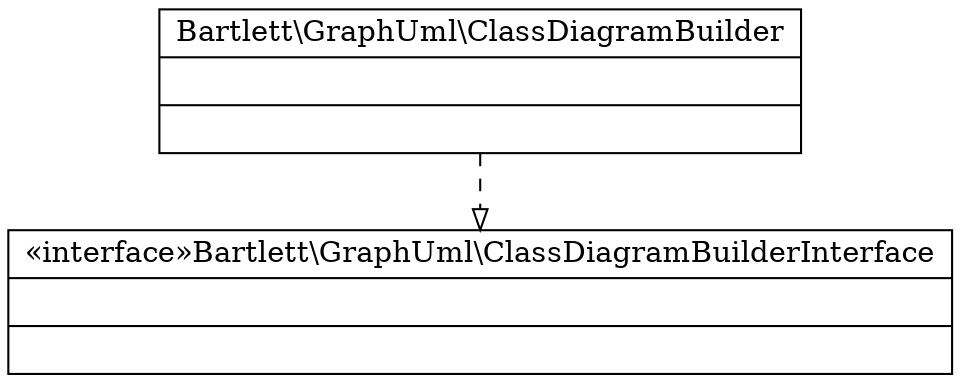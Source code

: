 digraph {
    "Bartlett\\GraphUml\\ClassDiagramBuilder" [shape="record" label="{
Bartlett\\GraphUml\\ClassDiagramBuilder||}"]
    "Bartlett\\GraphUml\\ClassDiagramBuilderInterface" [shape="record" label="{«interface»
Bartlett\\GraphUml\\ClassDiagramBuilderInterface||}"]
    "Bartlett\\GraphUml\\ClassDiagramBuilder" -> "Bartlett\\GraphUml\\ClassDiagramBuilderInterface" [arrowhead="empty" style="dashed"]
}
